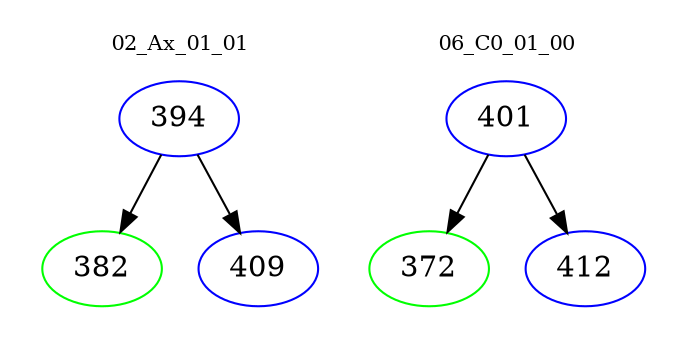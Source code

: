 digraph{
subgraph cluster_0 {
color = white
label = "02_Ax_01_01";
fontsize=10;
T0_394 [label="394", color="blue"]
T0_394 -> T0_382 [color="black"]
T0_382 [label="382", color="green"]
T0_394 -> T0_409 [color="black"]
T0_409 [label="409", color="blue"]
}
subgraph cluster_1 {
color = white
label = "06_C0_01_00";
fontsize=10;
T1_401 [label="401", color="blue"]
T1_401 -> T1_372 [color="black"]
T1_372 [label="372", color="green"]
T1_401 -> T1_412 [color="black"]
T1_412 [label="412", color="blue"]
}
}
